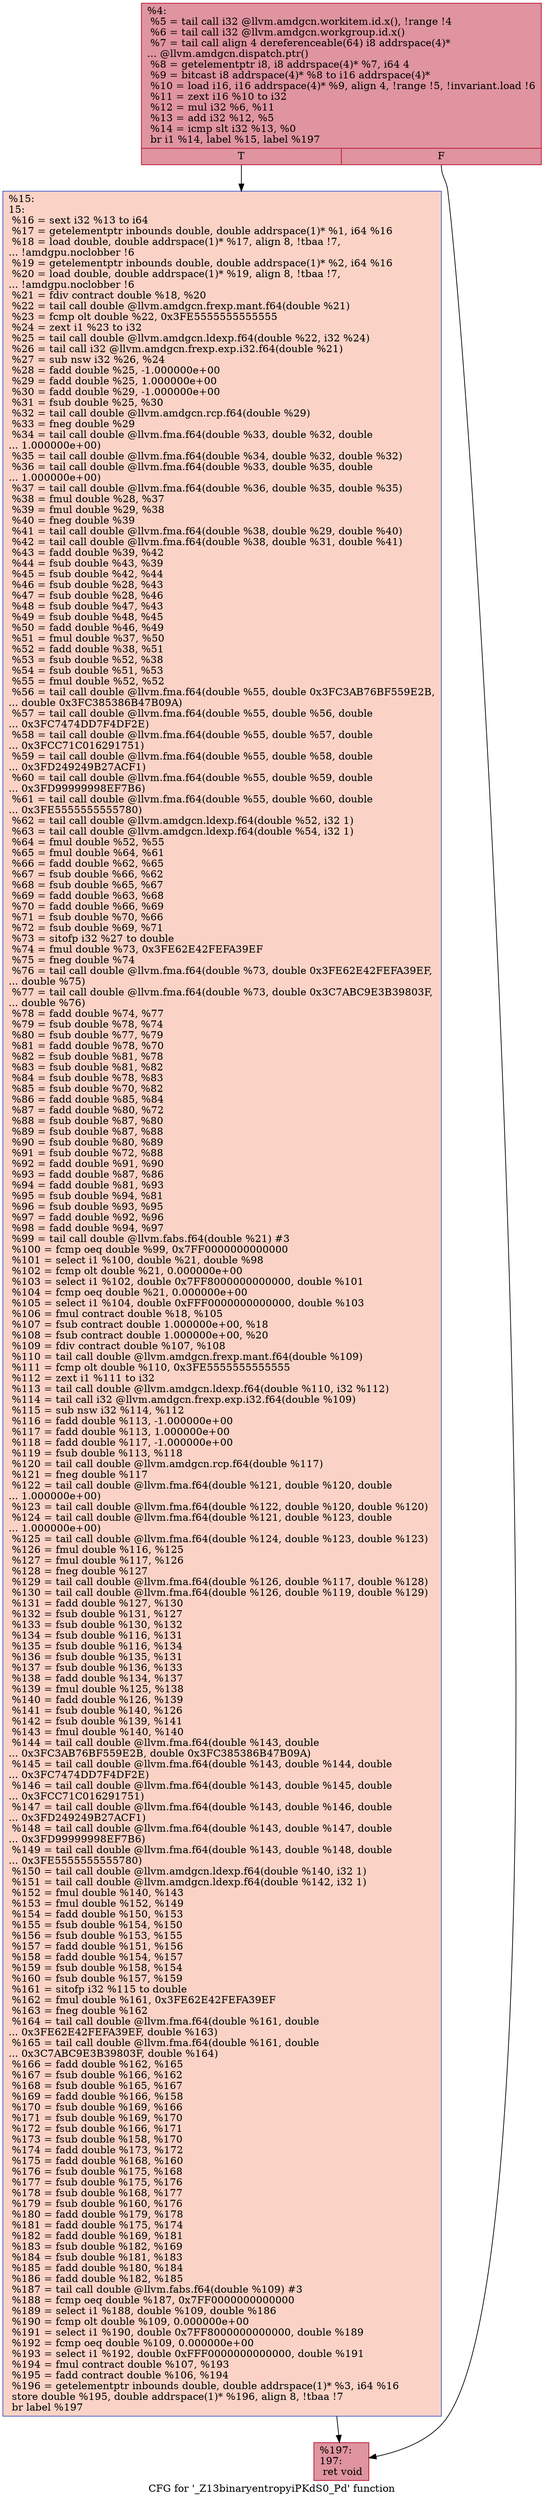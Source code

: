 digraph "CFG for '_Z13binaryentropyiPKdS0_Pd' function" {
	label="CFG for '_Z13binaryentropyiPKdS0_Pd' function";

	Node0x57ac380 [shape=record,color="#b70d28ff", style=filled, fillcolor="#b70d2870",label="{%4:\l  %5 = tail call i32 @llvm.amdgcn.workitem.id.x(), !range !4\l  %6 = tail call i32 @llvm.amdgcn.workgroup.id.x()\l  %7 = tail call align 4 dereferenceable(64) i8 addrspace(4)*\l... @llvm.amdgcn.dispatch.ptr()\l  %8 = getelementptr i8, i8 addrspace(4)* %7, i64 4\l  %9 = bitcast i8 addrspace(4)* %8 to i16 addrspace(4)*\l  %10 = load i16, i16 addrspace(4)* %9, align 4, !range !5, !invariant.load !6\l  %11 = zext i16 %10 to i32\l  %12 = mul i32 %6, %11\l  %13 = add i32 %12, %5\l  %14 = icmp slt i32 %13, %0\l  br i1 %14, label %15, label %197\l|{<s0>T|<s1>F}}"];
	Node0x57ac380:s0 -> Node0x57ac3d0;
	Node0x57ac380:s1 -> Node0x57ae310;
	Node0x57ac3d0 [shape=record,color="#3d50c3ff", style=filled, fillcolor="#f59c7d70",label="{%15:\l15:                                               \l  %16 = sext i32 %13 to i64\l  %17 = getelementptr inbounds double, double addrspace(1)* %1, i64 %16\l  %18 = load double, double addrspace(1)* %17, align 8, !tbaa !7,\l... !amdgpu.noclobber !6\l  %19 = getelementptr inbounds double, double addrspace(1)* %2, i64 %16\l  %20 = load double, double addrspace(1)* %19, align 8, !tbaa !7,\l... !amdgpu.noclobber !6\l  %21 = fdiv contract double %18, %20\l  %22 = tail call double @llvm.amdgcn.frexp.mant.f64(double %21)\l  %23 = fcmp olt double %22, 0x3FE5555555555555\l  %24 = zext i1 %23 to i32\l  %25 = tail call double @llvm.amdgcn.ldexp.f64(double %22, i32 %24)\l  %26 = tail call i32 @llvm.amdgcn.frexp.exp.i32.f64(double %21)\l  %27 = sub nsw i32 %26, %24\l  %28 = fadd double %25, -1.000000e+00\l  %29 = fadd double %25, 1.000000e+00\l  %30 = fadd double %29, -1.000000e+00\l  %31 = fsub double %25, %30\l  %32 = tail call double @llvm.amdgcn.rcp.f64(double %29)\l  %33 = fneg double %29\l  %34 = tail call double @llvm.fma.f64(double %33, double %32, double\l... 1.000000e+00)\l  %35 = tail call double @llvm.fma.f64(double %34, double %32, double %32)\l  %36 = tail call double @llvm.fma.f64(double %33, double %35, double\l... 1.000000e+00)\l  %37 = tail call double @llvm.fma.f64(double %36, double %35, double %35)\l  %38 = fmul double %28, %37\l  %39 = fmul double %29, %38\l  %40 = fneg double %39\l  %41 = tail call double @llvm.fma.f64(double %38, double %29, double %40)\l  %42 = tail call double @llvm.fma.f64(double %38, double %31, double %41)\l  %43 = fadd double %39, %42\l  %44 = fsub double %43, %39\l  %45 = fsub double %42, %44\l  %46 = fsub double %28, %43\l  %47 = fsub double %28, %46\l  %48 = fsub double %47, %43\l  %49 = fsub double %48, %45\l  %50 = fadd double %46, %49\l  %51 = fmul double %37, %50\l  %52 = fadd double %38, %51\l  %53 = fsub double %52, %38\l  %54 = fsub double %51, %53\l  %55 = fmul double %52, %52\l  %56 = tail call double @llvm.fma.f64(double %55, double 0x3FC3AB76BF559E2B,\l... double 0x3FC385386B47B09A)\l  %57 = tail call double @llvm.fma.f64(double %55, double %56, double\l... 0x3FC7474DD7F4DF2E)\l  %58 = tail call double @llvm.fma.f64(double %55, double %57, double\l... 0x3FCC71C016291751)\l  %59 = tail call double @llvm.fma.f64(double %55, double %58, double\l... 0x3FD249249B27ACF1)\l  %60 = tail call double @llvm.fma.f64(double %55, double %59, double\l... 0x3FD99999998EF7B6)\l  %61 = tail call double @llvm.fma.f64(double %55, double %60, double\l... 0x3FE5555555555780)\l  %62 = tail call double @llvm.amdgcn.ldexp.f64(double %52, i32 1)\l  %63 = tail call double @llvm.amdgcn.ldexp.f64(double %54, i32 1)\l  %64 = fmul double %52, %55\l  %65 = fmul double %64, %61\l  %66 = fadd double %62, %65\l  %67 = fsub double %66, %62\l  %68 = fsub double %65, %67\l  %69 = fadd double %63, %68\l  %70 = fadd double %66, %69\l  %71 = fsub double %70, %66\l  %72 = fsub double %69, %71\l  %73 = sitofp i32 %27 to double\l  %74 = fmul double %73, 0x3FE62E42FEFA39EF\l  %75 = fneg double %74\l  %76 = tail call double @llvm.fma.f64(double %73, double 0x3FE62E42FEFA39EF,\l... double %75)\l  %77 = tail call double @llvm.fma.f64(double %73, double 0x3C7ABC9E3B39803F,\l... double %76)\l  %78 = fadd double %74, %77\l  %79 = fsub double %78, %74\l  %80 = fsub double %77, %79\l  %81 = fadd double %78, %70\l  %82 = fsub double %81, %78\l  %83 = fsub double %81, %82\l  %84 = fsub double %78, %83\l  %85 = fsub double %70, %82\l  %86 = fadd double %85, %84\l  %87 = fadd double %80, %72\l  %88 = fsub double %87, %80\l  %89 = fsub double %87, %88\l  %90 = fsub double %80, %89\l  %91 = fsub double %72, %88\l  %92 = fadd double %91, %90\l  %93 = fadd double %87, %86\l  %94 = fadd double %81, %93\l  %95 = fsub double %94, %81\l  %96 = fsub double %93, %95\l  %97 = fadd double %92, %96\l  %98 = fadd double %94, %97\l  %99 = tail call double @llvm.fabs.f64(double %21) #3\l  %100 = fcmp oeq double %99, 0x7FF0000000000000\l  %101 = select i1 %100, double %21, double %98\l  %102 = fcmp olt double %21, 0.000000e+00\l  %103 = select i1 %102, double 0x7FF8000000000000, double %101\l  %104 = fcmp oeq double %21, 0.000000e+00\l  %105 = select i1 %104, double 0xFFF0000000000000, double %103\l  %106 = fmul contract double %18, %105\l  %107 = fsub contract double 1.000000e+00, %18\l  %108 = fsub contract double 1.000000e+00, %20\l  %109 = fdiv contract double %107, %108\l  %110 = tail call double @llvm.amdgcn.frexp.mant.f64(double %109)\l  %111 = fcmp olt double %110, 0x3FE5555555555555\l  %112 = zext i1 %111 to i32\l  %113 = tail call double @llvm.amdgcn.ldexp.f64(double %110, i32 %112)\l  %114 = tail call i32 @llvm.amdgcn.frexp.exp.i32.f64(double %109)\l  %115 = sub nsw i32 %114, %112\l  %116 = fadd double %113, -1.000000e+00\l  %117 = fadd double %113, 1.000000e+00\l  %118 = fadd double %117, -1.000000e+00\l  %119 = fsub double %113, %118\l  %120 = tail call double @llvm.amdgcn.rcp.f64(double %117)\l  %121 = fneg double %117\l  %122 = tail call double @llvm.fma.f64(double %121, double %120, double\l... 1.000000e+00)\l  %123 = tail call double @llvm.fma.f64(double %122, double %120, double %120)\l  %124 = tail call double @llvm.fma.f64(double %121, double %123, double\l... 1.000000e+00)\l  %125 = tail call double @llvm.fma.f64(double %124, double %123, double %123)\l  %126 = fmul double %116, %125\l  %127 = fmul double %117, %126\l  %128 = fneg double %127\l  %129 = tail call double @llvm.fma.f64(double %126, double %117, double %128)\l  %130 = tail call double @llvm.fma.f64(double %126, double %119, double %129)\l  %131 = fadd double %127, %130\l  %132 = fsub double %131, %127\l  %133 = fsub double %130, %132\l  %134 = fsub double %116, %131\l  %135 = fsub double %116, %134\l  %136 = fsub double %135, %131\l  %137 = fsub double %136, %133\l  %138 = fadd double %134, %137\l  %139 = fmul double %125, %138\l  %140 = fadd double %126, %139\l  %141 = fsub double %140, %126\l  %142 = fsub double %139, %141\l  %143 = fmul double %140, %140\l  %144 = tail call double @llvm.fma.f64(double %143, double\l... 0x3FC3AB76BF559E2B, double 0x3FC385386B47B09A)\l  %145 = tail call double @llvm.fma.f64(double %143, double %144, double\l... 0x3FC7474DD7F4DF2E)\l  %146 = tail call double @llvm.fma.f64(double %143, double %145, double\l... 0x3FCC71C016291751)\l  %147 = tail call double @llvm.fma.f64(double %143, double %146, double\l... 0x3FD249249B27ACF1)\l  %148 = tail call double @llvm.fma.f64(double %143, double %147, double\l... 0x3FD99999998EF7B6)\l  %149 = tail call double @llvm.fma.f64(double %143, double %148, double\l... 0x3FE5555555555780)\l  %150 = tail call double @llvm.amdgcn.ldexp.f64(double %140, i32 1)\l  %151 = tail call double @llvm.amdgcn.ldexp.f64(double %142, i32 1)\l  %152 = fmul double %140, %143\l  %153 = fmul double %152, %149\l  %154 = fadd double %150, %153\l  %155 = fsub double %154, %150\l  %156 = fsub double %153, %155\l  %157 = fadd double %151, %156\l  %158 = fadd double %154, %157\l  %159 = fsub double %158, %154\l  %160 = fsub double %157, %159\l  %161 = sitofp i32 %115 to double\l  %162 = fmul double %161, 0x3FE62E42FEFA39EF\l  %163 = fneg double %162\l  %164 = tail call double @llvm.fma.f64(double %161, double\l... 0x3FE62E42FEFA39EF, double %163)\l  %165 = tail call double @llvm.fma.f64(double %161, double\l... 0x3C7ABC9E3B39803F, double %164)\l  %166 = fadd double %162, %165\l  %167 = fsub double %166, %162\l  %168 = fsub double %165, %167\l  %169 = fadd double %166, %158\l  %170 = fsub double %169, %166\l  %171 = fsub double %169, %170\l  %172 = fsub double %166, %171\l  %173 = fsub double %158, %170\l  %174 = fadd double %173, %172\l  %175 = fadd double %168, %160\l  %176 = fsub double %175, %168\l  %177 = fsub double %175, %176\l  %178 = fsub double %168, %177\l  %179 = fsub double %160, %176\l  %180 = fadd double %179, %178\l  %181 = fadd double %175, %174\l  %182 = fadd double %169, %181\l  %183 = fsub double %182, %169\l  %184 = fsub double %181, %183\l  %185 = fadd double %180, %184\l  %186 = fadd double %182, %185\l  %187 = tail call double @llvm.fabs.f64(double %109) #3\l  %188 = fcmp oeq double %187, 0x7FF0000000000000\l  %189 = select i1 %188, double %109, double %186\l  %190 = fcmp olt double %109, 0.000000e+00\l  %191 = select i1 %190, double 0x7FF8000000000000, double %189\l  %192 = fcmp oeq double %109, 0.000000e+00\l  %193 = select i1 %192, double 0xFFF0000000000000, double %191\l  %194 = fmul contract double %107, %193\l  %195 = fadd contract double %106, %194\l  %196 = getelementptr inbounds double, double addrspace(1)* %3, i64 %16\l  store double %195, double addrspace(1)* %196, align 8, !tbaa !7\l  br label %197\l}"];
	Node0x57ac3d0 -> Node0x57ae310;
	Node0x57ae310 [shape=record,color="#b70d28ff", style=filled, fillcolor="#b70d2870",label="{%197:\l197:                                              \l  ret void\l}"];
}
